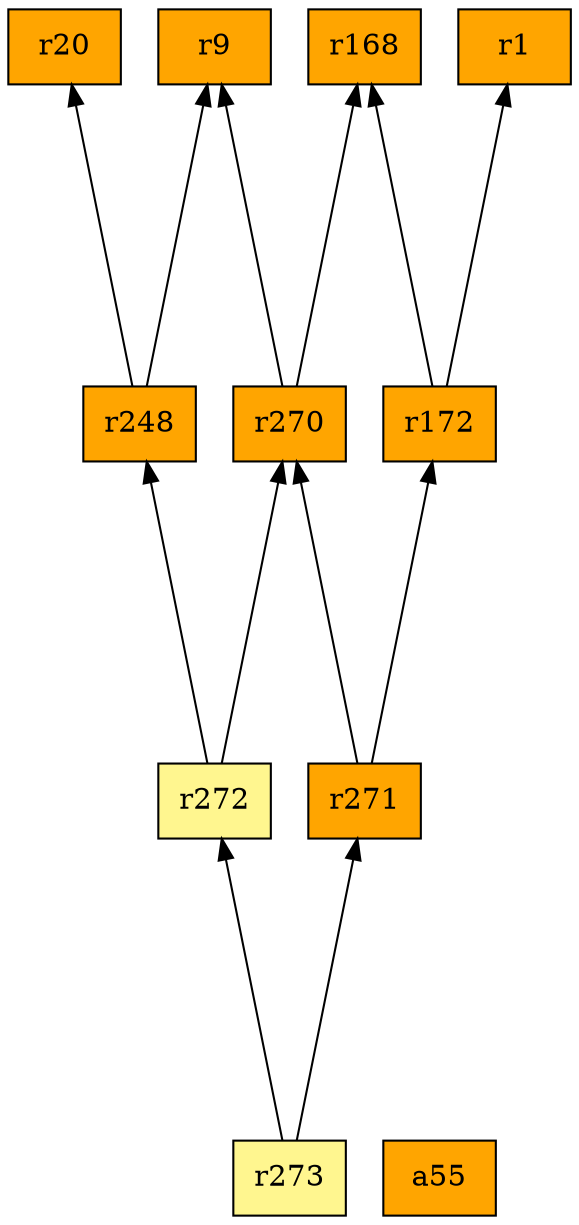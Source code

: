 digraph G {
rankdir=BT;ranksep="2.0";
"r272" [shape=record,fillcolor=khaki1,style=filled,label="{r272}"];
"r271" [shape=record,fillcolor=orange,style=filled,label="{r271}"];
"r270" [shape=record,fillcolor=orange,style=filled,label="{r270}"];
"r172" [shape=record,fillcolor=orange,style=filled,label="{r172}"];
"r248" [shape=record,fillcolor=orange,style=filled,label="{r248}"];
"a55" [shape=record,fillcolor=orange,style=filled,label="{a55}"];
"r20" [shape=record,fillcolor=orange,style=filled,label="{r20}"];
"r1" [shape=record,fillcolor=orange,style=filled,label="{r1}"];
"r9" [shape=record,fillcolor=orange,style=filled,label="{r9}"];
"r273" [shape=record,fillcolor=khaki1,style=filled,label="{r273}"];
"r168" [shape=record,fillcolor=orange,style=filled,label="{r168}"];
"r272" -> "r270"
"r272" -> "r248"
"r271" -> "r270"
"r271" -> "r172"
"r270" -> "r9"
"r270" -> "r168"
"r172" -> "r1"
"r172" -> "r168"
"r248" -> "r9"
"r248" -> "r20"
"r273" -> "r272"
"r273" -> "r271"
}